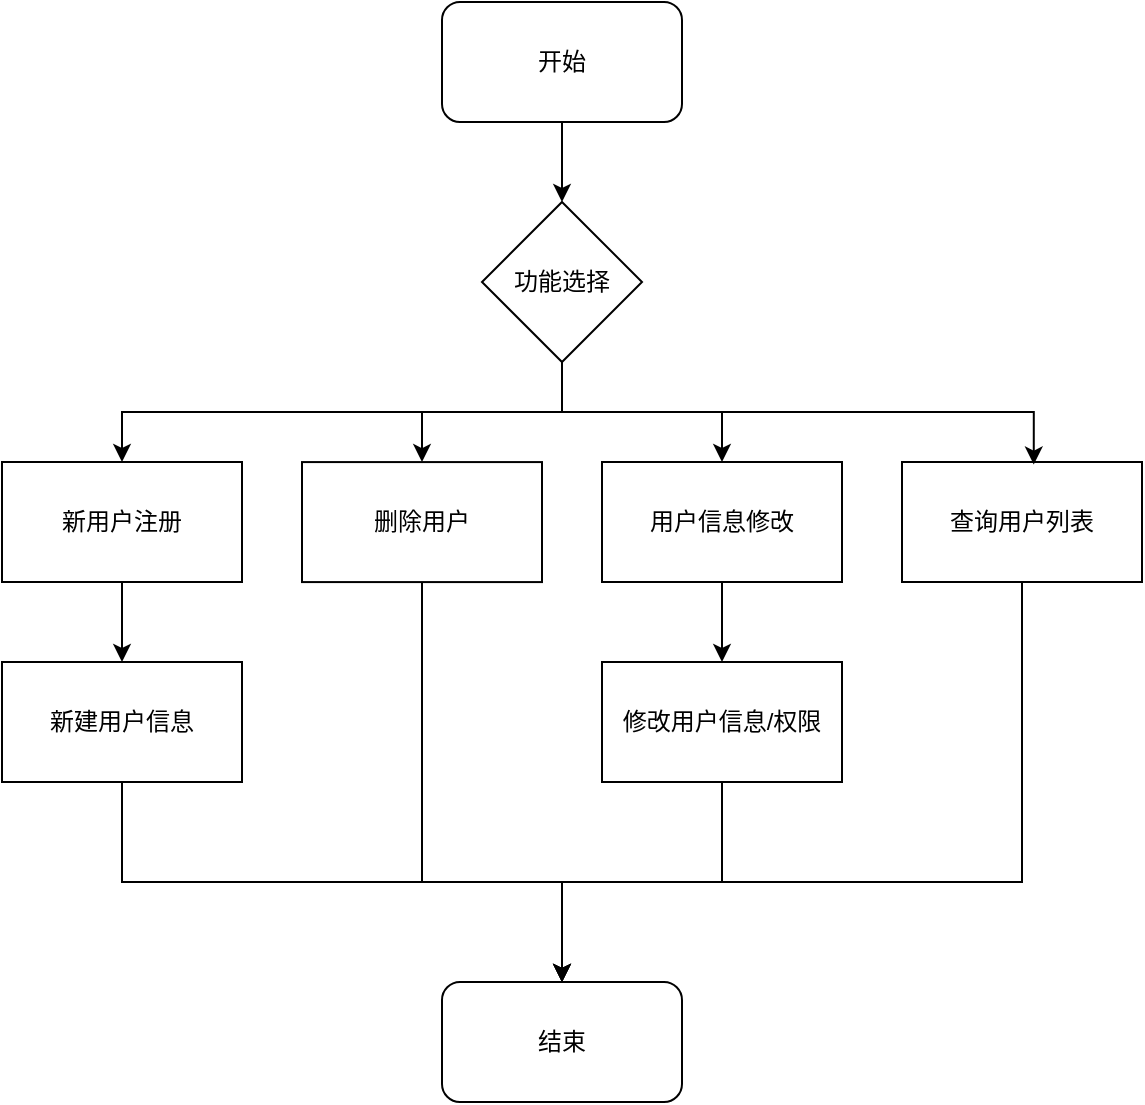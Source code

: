 <mxfile version="28.0.4">
  <diagram name="第 1 页" id="pn_WXzO4KzO9R1UthlyR">
    <mxGraphModel dx="1055" dy="720" grid="1" gridSize="10" guides="1" tooltips="1" connect="1" arrows="1" fold="1" page="1" pageScale="1" pageWidth="1169" pageHeight="1654" math="0" shadow="0">
      <root>
        <mxCell id="0" />
        <mxCell id="1" parent="0" />
        <mxCell id="_j4AakYJB4WlbCMmpFi8-11" style="edgeStyle=orthogonalEdgeStyle;rounded=0;orthogonalLoop=1;jettySize=auto;html=1;entryX=0.5;entryY=0;entryDx=0;entryDy=0;" edge="1" parent="1" source="_j4AakYJB4WlbCMmpFi8-1" target="_j4AakYJB4WlbCMmpFi8-3">
          <mxGeometry relative="1" as="geometry" />
        </mxCell>
        <mxCell id="_j4AakYJB4WlbCMmpFi8-1" value="开始" style="rounded=1;whiteSpace=wrap;html=1;" vertex="1" parent="1">
          <mxGeometry x="550" y="60" width="120" height="60" as="geometry" />
        </mxCell>
        <mxCell id="_j4AakYJB4WlbCMmpFi8-2" value="结束" style="rounded=1;whiteSpace=wrap;html=1;" vertex="1" parent="1">
          <mxGeometry x="550" y="550" width="120" height="60" as="geometry" />
        </mxCell>
        <mxCell id="_j4AakYJB4WlbCMmpFi8-12" style="edgeStyle=orthogonalEdgeStyle;rounded=0;orthogonalLoop=1;jettySize=auto;html=1;entryX=0.5;entryY=0;entryDx=0;entryDy=0;exitX=0.5;exitY=1;exitDx=0;exitDy=0;" edge="1" parent="1" source="_j4AakYJB4WlbCMmpFi8-3" target="_j4AakYJB4WlbCMmpFi8-4">
          <mxGeometry relative="1" as="geometry" />
        </mxCell>
        <mxCell id="_j4AakYJB4WlbCMmpFi8-13" style="edgeStyle=orthogonalEdgeStyle;rounded=0;orthogonalLoop=1;jettySize=auto;html=1;entryX=0.5;entryY=0;entryDx=0;entryDy=0;exitX=0.5;exitY=1;exitDx=0;exitDy=0;" edge="1" parent="1" source="_j4AakYJB4WlbCMmpFi8-3" target="_j4AakYJB4WlbCMmpFi8-6">
          <mxGeometry relative="1" as="geometry">
            <mxPoint x="624.957" y="239.997" as="sourcePoint" />
          </mxGeometry>
        </mxCell>
        <mxCell id="_j4AakYJB4WlbCMmpFi8-14" style="edgeStyle=orthogonalEdgeStyle;rounded=0;orthogonalLoop=1;jettySize=auto;html=1;entryX=0.5;entryY=0;entryDx=0;entryDy=0;" edge="1" parent="1" source="_j4AakYJB4WlbCMmpFi8-3" target="_j4AakYJB4WlbCMmpFi8-8">
          <mxGeometry relative="1" as="geometry" />
        </mxCell>
        <mxCell id="_j4AakYJB4WlbCMmpFi8-3" value="功能选择" style="rhombus;whiteSpace=wrap;html=1;" vertex="1" parent="1">
          <mxGeometry x="570" y="160" width="80" height="80" as="geometry" />
        </mxCell>
        <mxCell id="_j4AakYJB4WlbCMmpFi8-16" style="edgeStyle=orthogonalEdgeStyle;rounded=0;orthogonalLoop=1;jettySize=auto;html=1;entryX=0.5;entryY=0;entryDx=0;entryDy=0;" edge="1" parent="1" source="_j4AakYJB4WlbCMmpFi8-4" target="_j4AakYJB4WlbCMmpFi8-5">
          <mxGeometry relative="1" as="geometry" />
        </mxCell>
        <mxCell id="_j4AakYJB4WlbCMmpFi8-4" value="新用户注册" style="rounded=0;whiteSpace=wrap;html=1;" vertex="1" parent="1">
          <mxGeometry x="330" y="290" width="120" height="60" as="geometry" />
        </mxCell>
        <mxCell id="_j4AakYJB4WlbCMmpFi8-18" style="edgeStyle=orthogonalEdgeStyle;rounded=0;orthogonalLoop=1;jettySize=auto;html=1;entryX=0.5;entryY=0;entryDx=0;entryDy=0;exitX=0.5;exitY=1;exitDx=0;exitDy=0;" edge="1" parent="1" source="_j4AakYJB4WlbCMmpFi8-5" target="_j4AakYJB4WlbCMmpFi8-2">
          <mxGeometry relative="1" as="geometry" />
        </mxCell>
        <mxCell id="_j4AakYJB4WlbCMmpFi8-5" value="新建用户信息" style="rounded=0;whiteSpace=wrap;html=1;" vertex="1" parent="1">
          <mxGeometry x="330" y="390" width="120" height="60" as="geometry" />
        </mxCell>
        <mxCell id="_j4AakYJB4WlbCMmpFi8-22" style="edgeStyle=orthogonalEdgeStyle;rounded=0;orthogonalLoop=1;jettySize=auto;html=1;entryX=0.5;entryY=0;entryDx=0;entryDy=0;" edge="1" parent="1" source="_j4AakYJB4WlbCMmpFi8-6" target="_j4AakYJB4WlbCMmpFi8-2">
          <mxGeometry relative="1" as="geometry">
            <Array as="points">
              <mxPoint x="540" y="500" />
              <mxPoint x="610" y="500" />
            </Array>
          </mxGeometry>
        </mxCell>
        <mxCell id="_j4AakYJB4WlbCMmpFi8-6" value="删除用户" style="rounded=0;whiteSpace=wrap;html=1;" vertex="1" parent="1">
          <mxGeometry x="480" y="290.04" width="120" height="60" as="geometry" />
        </mxCell>
        <mxCell id="_j4AakYJB4WlbCMmpFi8-17" style="edgeStyle=orthogonalEdgeStyle;rounded=0;orthogonalLoop=1;jettySize=auto;html=1;entryX=0.5;entryY=0;entryDx=0;entryDy=0;" edge="1" parent="1" source="_j4AakYJB4WlbCMmpFi8-8" target="_j4AakYJB4WlbCMmpFi8-9">
          <mxGeometry relative="1" as="geometry" />
        </mxCell>
        <mxCell id="_j4AakYJB4WlbCMmpFi8-8" value="用户信息修改" style="rounded=0;whiteSpace=wrap;html=1;" vertex="1" parent="1">
          <mxGeometry x="630" y="290" width="120" height="60" as="geometry" />
        </mxCell>
        <mxCell id="_j4AakYJB4WlbCMmpFi8-20" style="edgeStyle=orthogonalEdgeStyle;rounded=0;orthogonalLoop=1;jettySize=auto;html=1;exitX=0.5;exitY=1;exitDx=0;exitDy=0;" edge="1" parent="1" source="_j4AakYJB4WlbCMmpFi8-9" target="_j4AakYJB4WlbCMmpFi8-2">
          <mxGeometry relative="1" as="geometry">
            <mxPoint x="620" y="520" as="targetPoint" />
          </mxGeometry>
        </mxCell>
        <mxCell id="_j4AakYJB4WlbCMmpFi8-9" value="修改用户信息/权限" style="rounded=0;whiteSpace=wrap;html=1;" vertex="1" parent="1">
          <mxGeometry x="630" y="390" width="120" height="60" as="geometry" />
        </mxCell>
        <mxCell id="_j4AakYJB4WlbCMmpFi8-21" style="edgeStyle=orthogonalEdgeStyle;rounded=0;orthogonalLoop=1;jettySize=auto;html=1;exitX=0.5;exitY=1;exitDx=0;exitDy=0;entryX=0.5;entryY=0;entryDx=0;entryDy=0;" edge="1" parent="1" source="_j4AakYJB4WlbCMmpFi8-10" target="_j4AakYJB4WlbCMmpFi8-2">
          <mxGeometry relative="1" as="geometry">
            <mxPoint x="620" y="540" as="targetPoint" />
            <Array as="points">
              <mxPoint x="840" y="500" />
              <mxPoint x="610" y="500" />
            </Array>
          </mxGeometry>
        </mxCell>
        <mxCell id="_j4AakYJB4WlbCMmpFi8-10" value="查询用户列表" style="rounded=0;whiteSpace=wrap;html=1;" vertex="1" parent="1">
          <mxGeometry x="780" y="290" width="120" height="60" as="geometry" />
        </mxCell>
        <mxCell id="_j4AakYJB4WlbCMmpFi8-15" style="edgeStyle=orthogonalEdgeStyle;rounded=0;orthogonalLoop=1;jettySize=auto;html=1;entryX=0.549;entryY=0.021;entryDx=0;entryDy=0;entryPerimeter=0;exitX=0.5;exitY=1;exitDx=0;exitDy=0;" edge="1" parent="1" source="_j4AakYJB4WlbCMmpFi8-3" target="_j4AakYJB4WlbCMmpFi8-10">
          <mxGeometry relative="1" as="geometry" />
        </mxCell>
      </root>
    </mxGraphModel>
  </diagram>
</mxfile>
